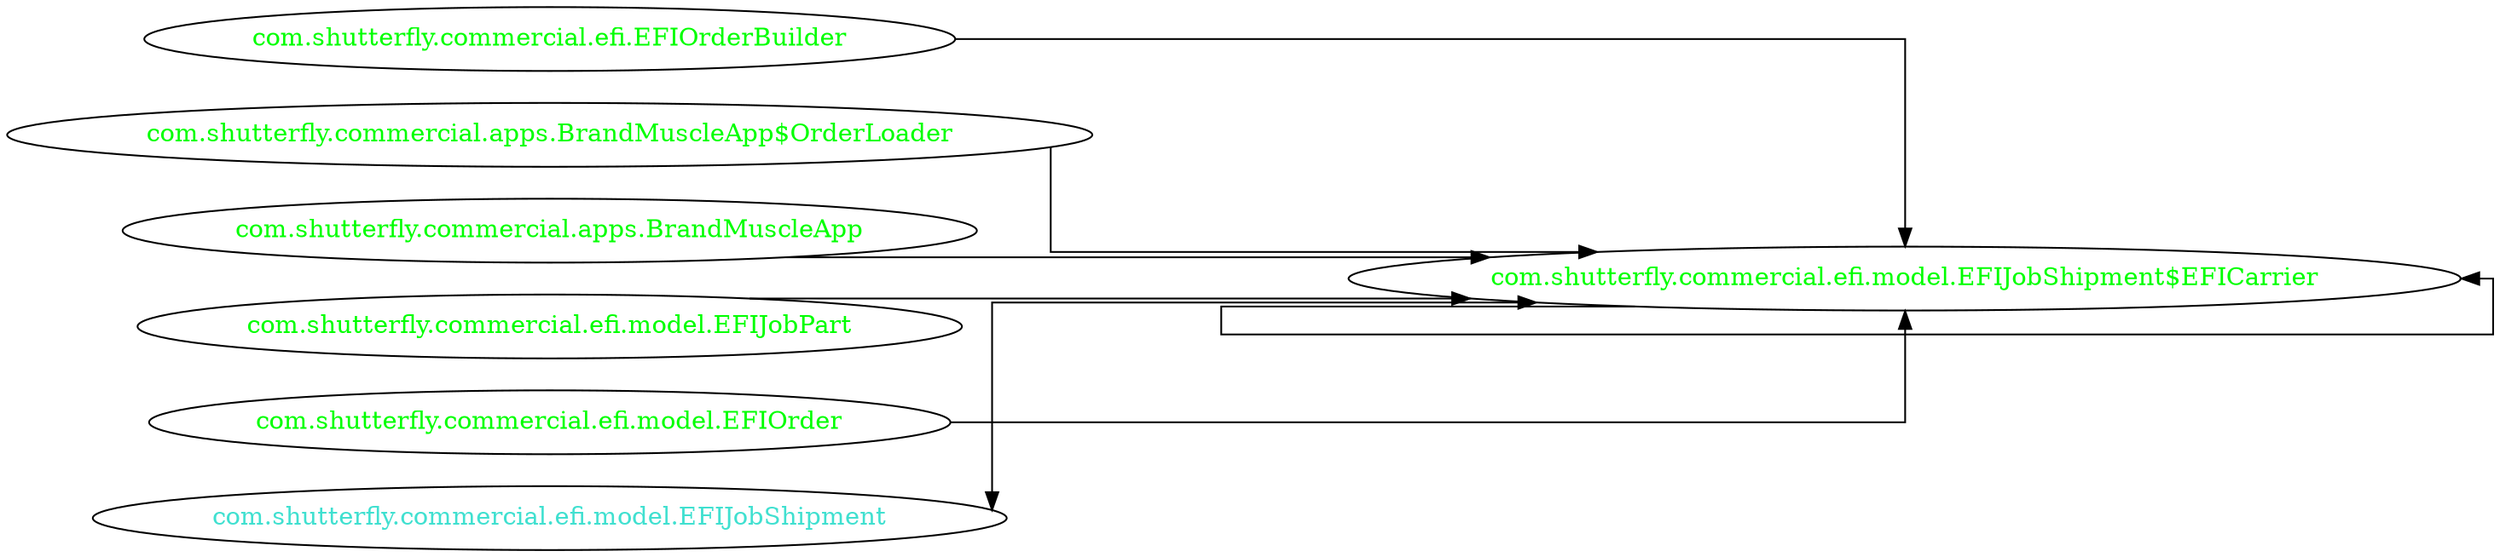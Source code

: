 digraph dependencyGraph {
 concentrate=true;
 ranksep="2.0";
 rankdir="LR"; 
 splines="ortho";
"com.shutterfly.commercial.efi.model.EFIJobShipment$EFICarrier" [fontcolor="red"];
"com.shutterfly.commercial.efi.EFIOrderBuilder" [ fontcolor="green" ];
"com.shutterfly.commercial.efi.EFIOrderBuilder"->"com.shutterfly.commercial.efi.model.EFIJobShipment$EFICarrier";
"com.shutterfly.commercial.apps.BrandMuscleApp$OrderLoader" [ fontcolor="green" ];
"com.shutterfly.commercial.apps.BrandMuscleApp$OrderLoader"->"com.shutterfly.commercial.efi.model.EFIJobShipment$EFICarrier";
"com.shutterfly.commercial.apps.BrandMuscleApp" [ fontcolor="green" ];
"com.shutterfly.commercial.apps.BrandMuscleApp"->"com.shutterfly.commercial.efi.model.EFIJobShipment$EFICarrier";
"com.shutterfly.commercial.efi.model.EFIJobPart" [ fontcolor="green" ];
"com.shutterfly.commercial.efi.model.EFIJobPart"->"com.shutterfly.commercial.efi.model.EFIJobShipment$EFICarrier";
"com.shutterfly.commercial.efi.model.EFIJobShipment$EFICarrier" [ fontcolor="green" ];
"com.shutterfly.commercial.efi.model.EFIJobShipment$EFICarrier"->"com.shutterfly.commercial.efi.model.EFIJobShipment$EFICarrier";
"com.shutterfly.commercial.efi.model.EFIOrder" [ fontcolor="green" ];
"com.shutterfly.commercial.efi.model.EFIOrder"->"com.shutterfly.commercial.efi.model.EFIJobShipment$EFICarrier";
"com.shutterfly.commercial.efi.model.EFIJobShipment" [ fontcolor="turquoise" ];
"com.shutterfly.commercial.efi.model.EFIJobShipment"->"com.shutterfly.commercial.efi.model.EFIJobShipment$EFICarrier" [dir=both];
}